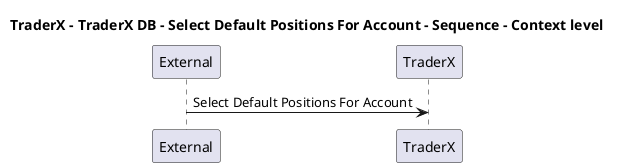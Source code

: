@startuml

title TraderX - TraderX DB - Select Default Positions For Account - Sequence - Context level

participant "External" as C4InterFlow.SoftwareSystems.ExternalSystem
participant "TraderX" as TraderX.SoftwareSystems.TraderX

C4InterFlow.SoftwareSystems.ExternalSystem -> TraderX.SoftwareSystems.TraderX : Select Default Positions For Account


@enduml
